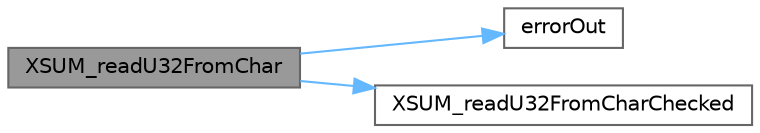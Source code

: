 digraph "XSUM_readU32FromChar"
{
 // LATEX_PDF_SIZE
  bgcolor="transparent";
  edge [fontname=Helvetica,fontsize=10,labelfontname=Helvetica,labelfontsize=10];
  node [fontname=Helvetica,fontsize=10,shape=box,height=0.2,width=0.4];
  rankdir="LR";
  Node1 [id="Node000001",label="XSUM_readU32FromChar",height=0.2,width=0.4,color="gray40", fillcolor="grey60", style="filled", fontcolor="black",tooltip=" "];
  Node1 -> Node2 [id="edge1_Node000001_Node000002",color="steelblue1",style="solid",tooltip=" "];
  Node2 [id="Node000002",label="errorOut",height=0.2,width=0.4,color="grey40", fillcolor="white", style="filled",URL="$xxhsum_8c.html#a588a74454875557d02f9cb836d3991c4",tooltip=" "];
  Node1 -> Node3 [id="edge2_Node000001_Node000003",color="steelblue1",style="solid",tooltip=" "];
  Node3 [id="Node000003",label="XSUM_readU32FromCharChecked",height=0.2,width=0.4,color="grey40", fillcolor="white", style="filled",URL="$xxhsum_8c.html#aea4adef2488e7a80dd42119f4f5be421",tooltip=" "];
}
